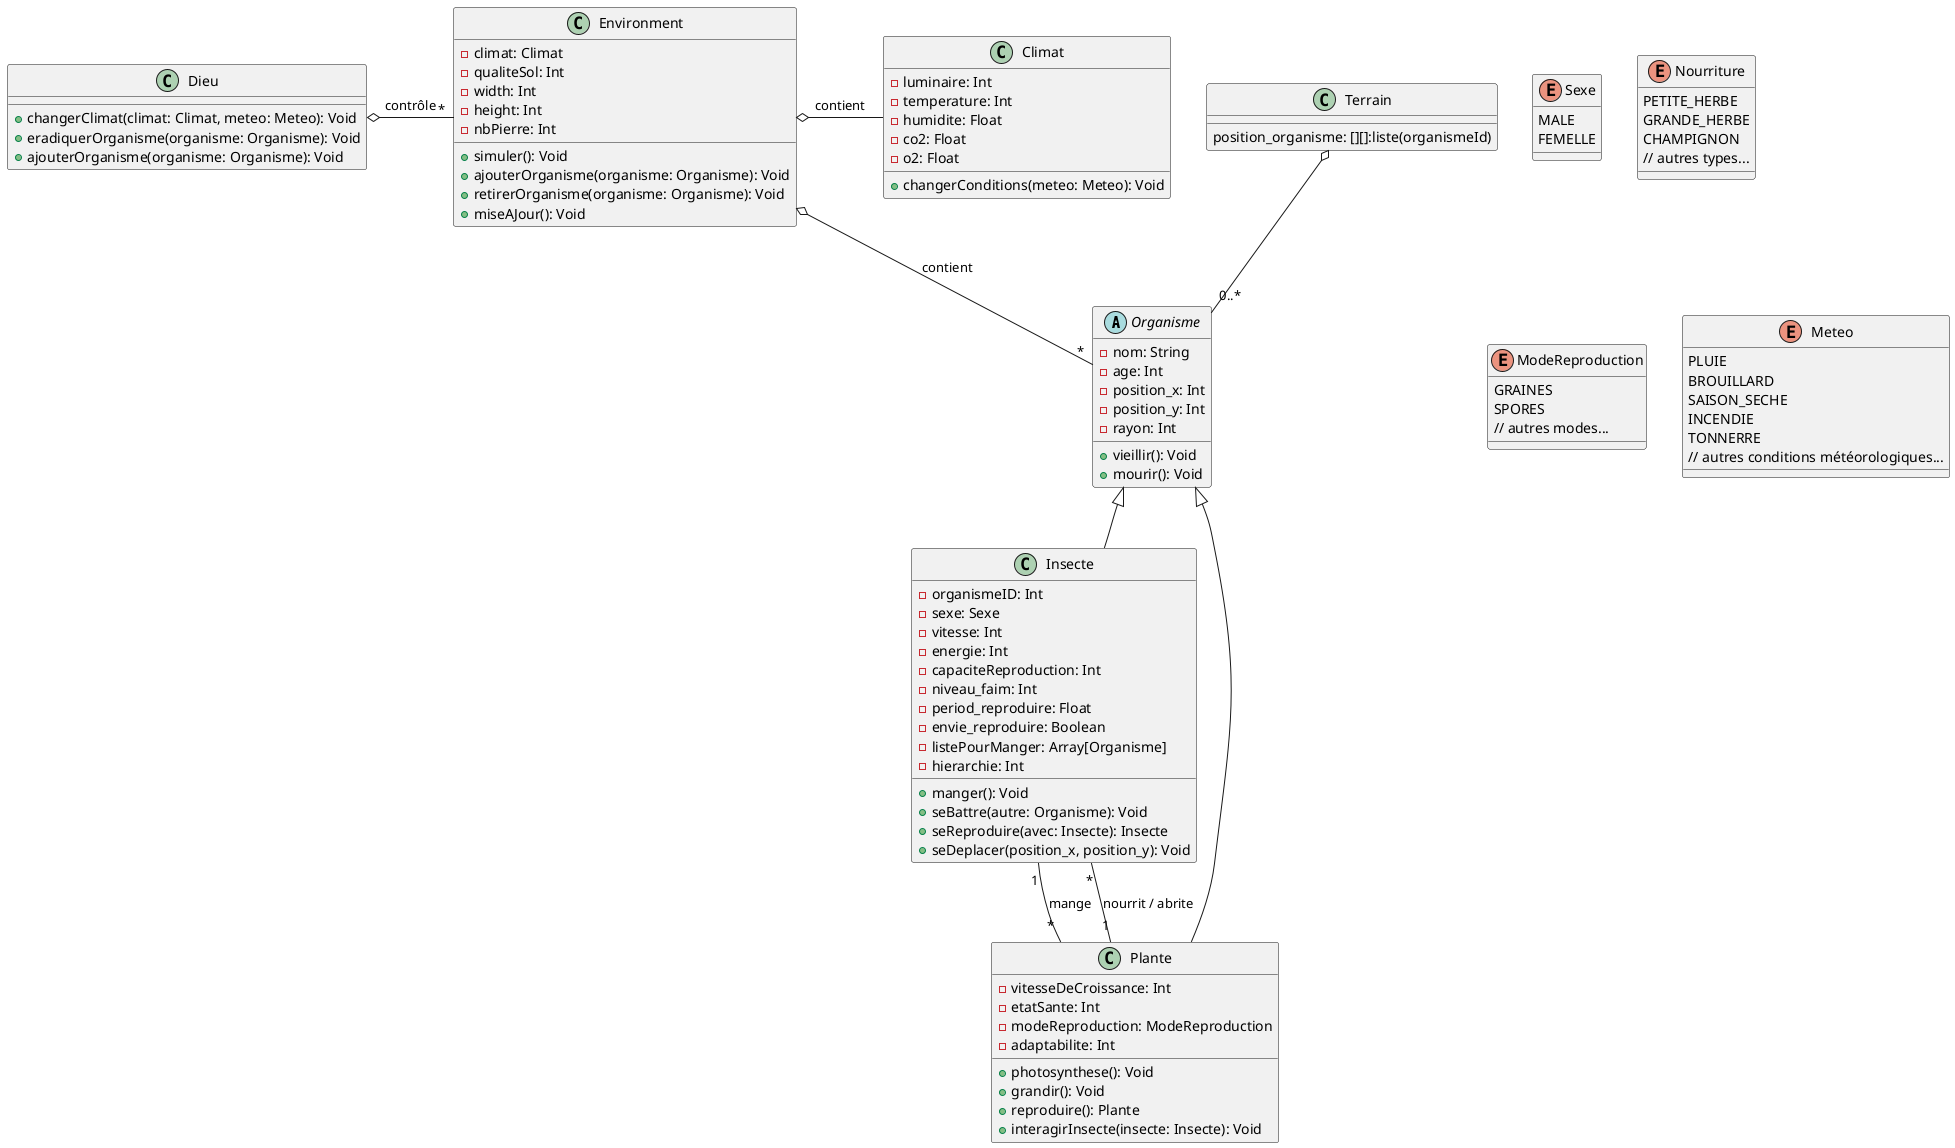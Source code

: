 @startuml

abstract class Organisme {
   - nom: String
   - age: Int
   - position_x: Int
   - position_y: Int
   - rayon: Int
   + vieillir(): Void
   + mourir(): Void
}

class Insecte extends Organisme {
   - organismeID: Int
   - sexe: Sexe
   - vitesse: Int
   - energie: Int
   - capaciteReproduction: Int
   - niveau_faim: Int
   - period_reproduire: Float
   - envie_reproduire: Boolean
   - listePourManger: Array[Organisme]
   - hierarchie: Int
   + manger(): Void
   + seBattre(autre: Organisme): Void
   + seReproduire(avec: Insecte): Insecte
   + seDeplacer(position_x, position_y): Void
}

class Plante extends Organisme {
   - vitesseDeCroissance: Int
   - etatSante: Int
   - modeReproduction: ModeReproduction
   - adaptabilite: Int
   + photosynthese(): Void
   + grandir(): Void
   + reproduire(): Plante
   + interagirInsecte(insecte: Insecte): Void
}

enum Sexe {
   MALE
   FEMELLE
}

enum Nourriture {
   PETITE_HERBE
   GRANDE_HERBE
   CHAMPIGNON
   // autres types...
}

enum ModeReproduction {
   GRAINES
   SPORES
   // autres modes...
}

class Climat {
   - luminaire: Int
   - temperature: Int
   - humidite: Float
   - co2: Float
   - o2: Float
   + changerConditions(meteo: Meteo): Void
}

class Dieu {
   + changerClimat(climat: Climat, meteo: Meteo): Void
   + eradiquerOrganisme(organisme: Organisme): Void
   + ajouterOrganisme(organisme: Organisme): Void
}

class Environment {
   - climat: Climat
   - qualiteSol: Int
   - width: Int
   - height: Int
   - nbPierre: Int
   + simuler(): Void
   + ajouterOrganisme(organisme: Organisme): Void
   + retirerOrganisme(organisme: Organisme): Void
   + miseAJour(): Void
}

enum Meteo {
   PLUIE
   BROUILLARD
   SAISON_SECHE
   INCENDIE
   TONNERRE
   // autres conditions météorologiques...
}

class Terrain {
    position_organisme: [][]:liste(organismeId)
}

Insecte "1" -- "*" Plante : mange
Plante "1" -- "*" Insecte : nourrit / abrite
Dieu o- "*" Environment : contrôle
Environment o- Climat : contient
Environment o-- "*" Organisme : contient
Terrain o-- "0..*" Organisme

@enduml

